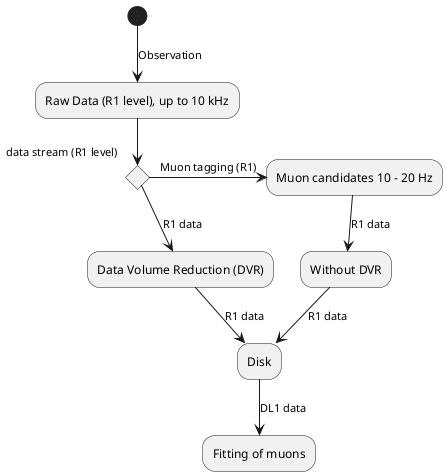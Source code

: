@startuml
(*) --> [Observation] "Raw Data (R1 level), up to 10 kHz"

if "data stream (R1 level)" then
        --> [R1 data] "Data Volume Reduction (DVR)"
        --> [R1 data] "Disk"

        '-right-> (*)
else
        ->[Muon tagging (R1)] "Muon candidates 10 - 20 Hz"
       
        --> [R1 data] "Without DVR"
  
        --> [R1 data] "Disk"

        --> [DL1 data] "Fitting of muons"


endif


@enduml



